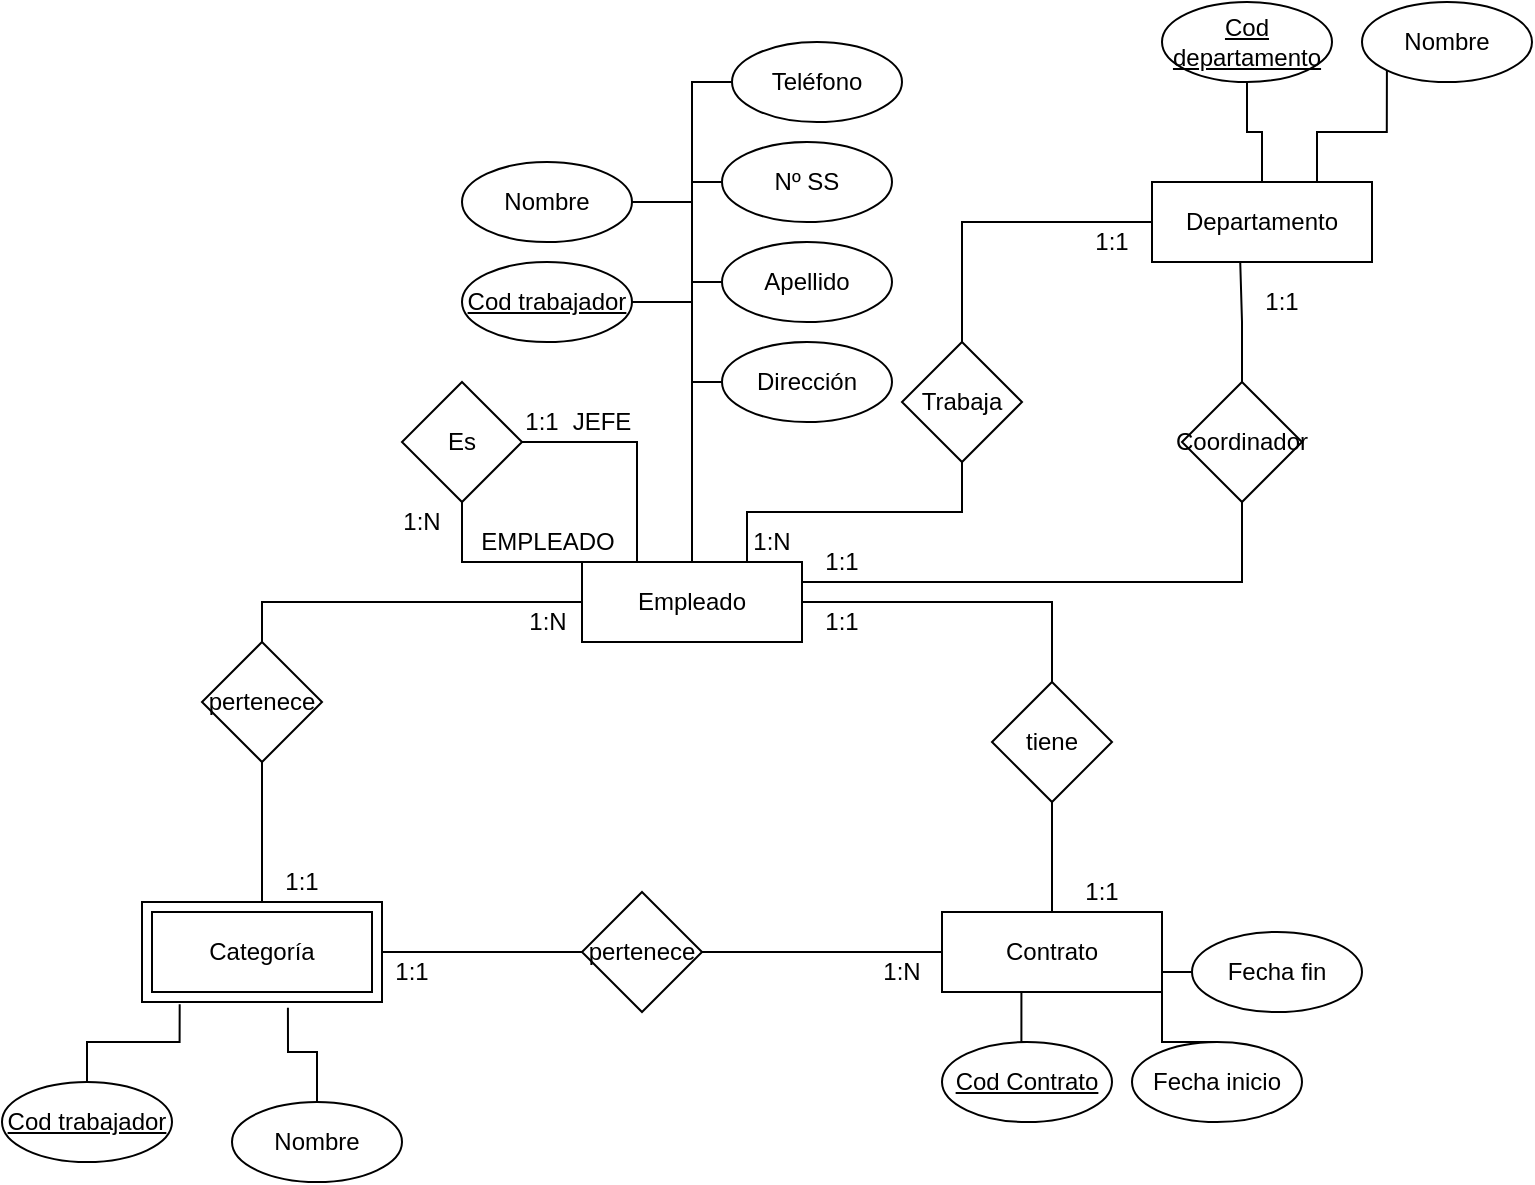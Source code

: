 <mxfile version="14.4.0" type="device"><diagram id="C5RBs43oDa-KdzZeNtuy" name="Page-1"><mxGraphModel dx="854" dy="549" grid="1" gridSize="10" guides="1" tooltips="1" connect="1" arrows="1" fold="1" page="1" pageScale="1" pageWidth="16000" pageHeight="1600" math="0" shadow="0"><root><mxCell id="WIyWlLk6GJQsqaUBKTNV-0"/><mxCell id="WIyWlLk6GJQsqaUBKTNV-1" parent="WIyWlLk6GJQsqaUBKTNV-0"/><mxCell id="bEudFNRqQL8l6KryWMXN-420" style="edgeStyle=orthogonalEdgeStyle;rounded=0;orthogonalLoop=1;jettySize=auto;html=1;exitX=0;exitY=0.5;exitDx=0;exitDy=0;entryX=0.5;entryY=0;entryDx=0;entryDy=0;endArrow=none;endFill=0;" edge="1" parent="WIyWlLk6GJQsqaUBKTNV-1" source="bEudFNRqQL8l6KryWMXN-378" target="bEudFNRqQL8l6KryWMXN-382"><mxGeometry relative="1" as="geometry"><Array as="points"><mxPoint x="635" y="180"/></Array></mxGeometry></mxCell><mxCell id="bEudFNRqQL8l6KryWMXN-378" value="Nº SS" style="ellipse;whiteSpace=wrap;html=1;" vertex="1" parent="WIyWlLk6GJQsqaUBKTNV-1"><mxGeometry x="650" y="160" width="85" height="40" as="geometry"/></mxCell><mxCell id="bEudFNRqQL8l6KryWMXN-418" style="edgeStyle=orthogonalEdgeStyle;rounded=0;orthogonalLoop=1;jettySize=auto;html=1;exitX=1;exitY=0.5;exitDx=0;exitDy=0;entryX=0.5;entryY=0;entryDx=0;entryDy=0;endArrow=none;endFill=0;" edge="1" parent="WIyWlLk6GJQsqaUBKTNV-1" source="bEudFNRqQL8l6KryWMXN-379" target="bEudFNRqQL8l6KryWMXN-382"><mxGeometry relative="1" as="geometry"/></mxCell><mxCell id="bEudFNRqQL8l6KryWMXN-379" value="&lt;u&gt;Cod trabajador&lt;/u&gt;" style="ellipse;whiteSpace=wrap;html=1;" vertex="1" parent="WIyWlLk6GJQsqaUBKTNV-1"><mxGeometry x="520" y="220" width="85" height="40" as="geometry"/></mxCell><mxCell id="bEudFNRqQL8l6KryWMXN-380" value="1:N" style="text;html=1;strokeColor=none;fillColor=none;align=center;verticalAlign=middle;whiteSpace=wrap;rounded=0;" vertex="1" parent="WIyWlLk6GJQsqaUBKTNV-1"><mxGeometry x="480" y="340" width="40" height="20" as="geometry"/></mxCell><mxCell id="bEudFNRqQL8l6KryWMXN-401" style="edgeStyle=orthogonalEdgeStyle;rounded=0;orthogonalLoop=1;jettySize=auto;html=1;exitX=0.5;exitY=0;exitDx=0;exitDy=0;entryX=0.401;entryY=0.997;entryDx=0;entryDy=0;entryPerimeter=0;endArrow=none;endFill=0;" edge="1" parent="WIyWlLk6GJQsqaUBKTNV-1" source="bEudFNRqQL8l6KryWMXN-381" target="bEudFNRqQL8l6KryWMXN-385"><mxGeometry relative="1" as="geometry"/></mxCell><mxCell id="bEudFNRqQL8l6KryWMXN-381" value="Coordinador" style="rhombus;whiteSpace=wrap;html=1;" vertex="1" parent="WIyWlLk6GJQsqaUBKTNV-1"><mxGeometry x="880" y="280" width="60" height="60" as="geometry"/></mxCell><mxCell id="bEudFNRqQL8l6KryWMXN-397" style="edgeStyle=orthogonalEdgeStyle;rounded=0;orthogonalLoop=1;jettySize=auto;html=1;exitX=1;exitY=0.5;exitDx=0;exitDy=0;entryX=0.5;entryY=0;entryDx=0;entryDy=0;endArrow=none;endFill=0;" edge="1" parent="WIyWlLk6GJQsqaUBKTNV-1" source="bEudFNRqQL8l6KryWMXN-382" target="bEudFNRqQL8l6KryWMXN-396"><mxGeometry relative="1" as="geometry"/></mxCell><mxCell id="bEudFNRqQL8l6KryWMXN-400" style="edgeStyle=orthogonalEdgeStyle;rounded=0;orthogonalLoop=1;jettySize=auto;html=1;exitX=1;exitY=0.25;exitDx=0;exitDy=0;entryX=0.5;entryY=1;entryDx=0;entryDy=0;endArrow=none;endFill=0;" edge="1" parent="WIyWlLk6GJQsqaUBKTNV-1" source="bEudFNRqQL8l6KryWMXN-382" target="bEudFNRqQL8l6KryWMXN-381"><mxGeometry relative="1" as="geometry"/></mxCell><mxCell id="bEudFNRqQL8l6KryWMXN-404" style="edgeStyle=orthogonalEdgeStyle;rounded=0;orthogonalLoop=1;jettySize=auto;html=1;exitX=0.75;exitY=0;exitDx=0;exitDy=0;entryX=0.5;entryY=1;entryDx=0;entryDy=0;endArrow=none;endFill=0;" edge="1" parent="WIyWlLk6GJQsqaUBKTNV-1" source="bEudFNRqQL8l6KryWMXN-382" target="bEudFNRqQL8l6KryWMXN-403"><mxGeometry relative="1" as="geometry"/></mxCell><mxCell id="bEudFNRqQL8l6KryWMXN-382" value="Empleado" style="rounded=0;whiteSpace=wrap;html=1;" vertex="1" parent="WIyWlLk6GJQsqaUBKTNV-1"><mxGeometry x="580" y="370" width="110" height="40" as="geometry"/></mxCell><mxCell id="bEudFNRqQL8l6KryWMXN-383" value="Artículo" style="rounded=0;whiteSpace=wrap;html=1;" vertex="1" parent="WIyWlLk6GJQsqaUBKTNV-1"><mxGeometry x="360" y="540" width="120" height="50" as="geometry"/></mxCell><mxCell id="bEudFNRqQL8l6KryWMXN-384" value="Contrato" style="rounded=0;whiteSpace=wrap;html=1;" vertex="1" parent="WIyWlLk6GJQsqaUBKTNV-1"><mxGeometry x="760" y="545" width="110" height="40" as="geometry"/></mxCell><mxCell id="bEudFNRqQL8l6KryWMXN-385" value="Departamento" style="rounded=0;whiteSpace=wrap;html=1;" vertex="1" parent="WIyWlLk6GJQsqaUBKTNV-1"><mxGeometry x="865" y="180" width="110" height="40" as="geometry"/></mxCell><mxCell id="bEudFNRqQL8l6KryWMXN-386" value="Categoría" style="rounded=0;whiteSpace=wrap;html=1;" vertex="1" parent="WIyWlLk6GJQsqaUBKTNV-1"><mxGeometry x="365" y="545" width="110" height="40" as="geometry"/></mxCell><mxCell id="bEudFNRqQL8l6KryWMXN-388" style="edgeStyle=orthogonalEdgeStyle;rounded=0;orthogonalLoop=1;jettySize=auto;html=1;exitX=0.5;exitY=1;exitDx=0;exitDy=0;endArrow=none;endFill=0;" edge="1" parent="WIyWlLk6GJQsqaUBKTNV-1" source="bEudFNRqQL8l6KryWMXN-387" target="bEudFNRqQL8l6KryWMXN-383"><mxGeometry relative="1" as="geometry"/></mxCell><mxCell id="bEudFNRqQL8l6KryWMXN-389" style="edgeStyle=orthogonalEdgeStyle;rounded=0;orthogonalLoop=1;jettySize=auto;html=1;exitX=0.5;exitY=0;exitDx=0;exitDy=0;entryX=0;entryY=0.5;entryDx=0;entryDy=0;endArrow=none;endFill=0;" edge="1" parent="WIyWlLk6GJQsqaUBKTNV-1" source="bEudFNRqQL8l6KryWMXN-387" target="bEudFNRqQL8l6KryWMXN-382"><mxGeometry relative="1" as="geometry"/></mxCell><mxCell id="bEudFNRqQL8l6KryWMXN-387" value="pertenece" style="rhombus;whiteSpace=wrap;html=1;" vertex="1" parent="WIyWlLk6GJQsqaUBKTNV-1"><mxGeometry x="390" y="410" width="60" height="60" as="geometry"/></mxCell><mxCell id="bEudFNRqQL8l6KryWMXN-391" style="edgeStyle=orthogonalEdgeStyle;rounded=0;orthogonalLoop=1;jettySize=auto;html=1;exitX=0.5;exitY=1;exitDx=0;exitDy=0;entryX=0;entryY=0;entryDx=0;entryDy=0;endArrow=none;endFill=0;" edge="1" parent="WIyWlLk6GJQsqaUBKTNV-1" source="bEudFNRqQL8l6KryWMXN-390" target="bEudFNRqQL8l6KryWMXN-382"><mxGeometry relative="1" as="geometry"><Array as="points"><mxPoint x="520" y="370"/></Array></mxGeometry></mxCell><mxCell id="bEudFNRqQL8l6KryWMXN-392" style="edgeStyle=orthogonalEdgeStyle;rounded=0;orthogonalLoop=1;jettySize=auto;html=1;exitX=1;exitY=0.5;exitDx=0;exitDy=0;entryX=0.25;entryY=0;entryDx=0;entryDy=0;endArrow=none;endFill=0;" edge="1" parent="WIyWlLk6GJQsqaUBKTNV-1" source="bEudFNRqQL8l6KryWMXN-390" target="bEudFNRqQL8l6KryWMXN-382"><mxGeometry relative="1" as="geometry"/></mxCell><mxCell id="bEudFNRqQL8l6KryWMXN-390" value="Es" style="rhombus;whiteSpace=wrap;html=1;" vertex="1" parent="WIyWlLk6GJQsqaUBKTNV-1"><mxGeometry x="490" y="280" width="60" height="60" as="geometry"/></mxCell><mxCell id="bEudFNRqQL8l6KryWMXN-394" style="edgeStyle=orthogonalEdgeStyle;rounded=0;orthogonalLoop=1;jettySize=auto;html=1;exitX=0;exitY=0.5;exitDx=0;exitDy=0;entryX=1;entryY=0.5;entryDx=0;entryDy=0;endArrow=none;endFill=0;" edge="1" parent="WIyWlLk6GJQsqaUBKTNV-1" source="bEudFNRqQL8l6KryWMXN-393" target="bEudFNRqQL8l6KryWMXN-383"><mxGeometry relative="1" as="geometry"/></mxCell><mxCell id="bEudFNRqQL8l6KryWMXN-395" style="edgeStyle=orthogonalEdgeStyle;rounded=0;orthogonalLoop=1;jettySize=auto;html=1;exitX=1;exitY=0.5;exitDx=0;exitDy=0;entryX=0;entryY=0.5;entryDx=0;entryDy=0;endArrow=none;endFill=0;" edge="1" parent="WIyWlLk6GJQsqaUBKTNV-1" source="bEudFNRqQL8l6KryWMXN-393" target="bEudFNRqQL8l6KryWMXN-384"><mxGeometry relative="1" as="geometry"/></mxCell><mxCell id="bEudFNRqQL8l6KryWMXN-393" value="pertenece" style="rhombus;whiteSpace=wrap;html=1;" vertex="1" parent="WIyWlLk6GJQsqaUBKTNV-1"><mxGeometry x="580" y="535" width="60" height="60" as="geometry"/></mxCell><mxCell id="bEudFNRqQL8l6KryWMXN-398" style="edgeStyle=orthogonalEdgeStyle;rounded=0;orthogonalLoop=1;jettySize=auto;html=1;exitX=0.5;exitY=1;exitDx=0;exitDy=0;entryX=0.5;entryY=0;entryDx=0;entryDy=0;endArrow=none;endFill=0;" edge="1" parent="WIyWlLk6GJQsqaUBKTNV-1" source="bEudFNRqQL8l6KryWMXN-396" target="bEudFNRqQL8l6KryWMXN-384"><mxGeometry relative="1" as="geometry"/></mxCell><mxCell id="bEudFNRqQL8l6KryWMXN-396" value="tiene" style="rhombus;whiteSpace=wrap;html=1;" vertex="1" parent="WIyWlLk6GJQsqaUBKTNV-1"><mxGeometry x="785" y="430" width="60" height="60" as="geometry"/></mxCell><mxCell id="bEudFNRqQL8l6KryWMXN-405" style="edgeStyle=orthogonalEdgeStyle;rounded=0;orthogonalLoop=1;jettySize=auto;html=1;exitX=0.5;exitY=0;exitDx=0;exitDy=0;entryX=0;entryY=0.5;entryDx=0;entryDy=0;endArrow=none;endFill=0;" edge="1" parent="WIyWlLk6GJQsqaUBKTNV-1" source="bEudFNRqQL8l6KryWMXN-403" target="bEudFNRqQL8l6KryWMXN-385"><mxGeometry relative="1" as="geometry"/></mxCell><mxCell id="bEudFNRqQL8l6KryWMXN-403" value="Trabaja" style="rhombus;whiteSpace=wrap;html=1;" vertex="1" parent="WIyWlLk6GJQsqaUBKTNV-1"><mxGeometry x="740" y="260" width="60" height="60" as="geometry"/></mxCell><mxCell id="bEudFNRqQL8l6KryWMXN-419" style="edgeStyle=orthogonalEdgeStyle;rounded=0;orthogonalLoop=1;jettySize=auto;html=1;exitX=1;exitY=0.5;exitDx=0;exitDy=0;entryX=0.5;entryY=0;entryDx=0;entryDy=0;endArrow=none;endFill=0;" edge="1" parent="WIyWlLk6GJQsqaUBKTNV-1" source="bEudFNRqQL8l6KryWMXN-407" target="bEudFNRqQL8l6KryWMXN-382"><mxGeometry relative="1" as="geometry"/></mxCell><mxCell id="bEudFNRqQL8l6KryWMXN-407" value="Nombre" style="ellipse;whiteSpace=wrap;html=1;" vertex="1" parent="WIyWlLk6GJQsqaUBKTNV-1"><mxGeometry x="520" y="170" width="85" height="40" as="geometry"/></mxCell><mxCell id="bEudFNRqQL8l6KryWMXN-421" style="edgeStyle=orthogonalEdgeStyle;rounded=0;orthogonalLoop=1;jettySize=auto;html=1;exitX=0;exitY=0.5;exitDx=0;exitDy=0;entryX=0.5;entryY=0;entryDx=0;entryDy=0;endArrow=none;endFill=0;" edge="1" parent="WIyWlLk6GJQsqaUBKTNV-1" source="bEudFNRqQL8l6KryWMXN-410" target="bEudFNRqQL8l6KryWMXN-382"><mxGeometry relative="1" as="geometry"><Array as="points"><mxPoint x="635" y="230"/></Array></mxGeometry></mxCell><mxCell id="bEudFNRqQL8l6KryWMXN-410" value="Apellido" style="ellipse;whiteSpace=wrap;html=1;" vertex="1" parent="WIyWlLk6GJQsqaUBKTNV-1"><mxGeometry x="650" y="210" width="85" height="40" as="geometry"/></mxCell><mxCell id="bEudFNRqQL8l6KryWMXN-414" style="edgeStyle=orthogonalEdgeStyle;rounded=0;orthogonalLoop=1;jettySize=auto;html=1;exitX=0;exitY=0.5;exitDx=0;exitDy=0;entryX=0.5;entryY=0;entryDx=0;entryDy=0;endArrow=none;endFill=0;" edge="1" parent="WIyWlLk6GJQsqaUBKTNV-1" source="bEudFNRqQL8l6KryWMXN-412" target="bEudFNRqQL8l6KryWMXN-382"><mxGeometry relative="1" as="geometry"><Array as="points"><mxPoint x="635" y="280"/></Array></mxGeometry></mxCell><mxCell id="bEudFNRqQL8l6KryWMXN-412" value="Dirección" style="ellipse;whiteSpace=wrap;html=1;" vertex="1" parent="WIyWlLk6GJQsqaUBKTNV-1"><mxGeometry x="650" y="260" width="85" height="40" as="geometry"/></mxCell><mxCell id="bEudFNRqQL8l6KryWMXN-417" style="edgeStyle=orthogonalEdgeStyle;rounded=0;orthogonalLoop=1;jettySize=auto;html=1;exitX=0;exitY=0.5;exitDx=0;exitDy=0;entryX=0.5;entryY=0;entryDx=0;entryDy=0;endArrow=none;endFill=0;" edge="1" parent="WIyWlLk6GJQsqaUBKTNV-1" source="bEudFNRqQL8l6KryWMXN-415" target="bEudFNRqQL8l6KryWMXN-382"><mxGeometry relative="1" as="geometry"/></mxCell><mxCell id="bEudFNRqQL8l6KryWMXN-415" value="Teléfono" style="ellipse;whiteSpace=wrap;html=1;" vertex="1" parent="WIyWlLk6GJQsqaUBKTNV-1"><mxGeometry x="655" y="110" width="85" height="40" as="geometry"/></mxCell><mxCell id="bEudFNRqQL8l6KryWMXN-422" value="JEFE" style="text;html=1;strokeColor=none;fillColor=none;align=center;verticalAlign=middle;whiteSpace=wrap;rounded=0;" vertex="1" parent="WIyWlLk6GJQsqaUBKTNV-1"><mxGeometry x="570" y="290" width="40" height="20" as="geometry"/></mxCell><mxCell id="bEudFNRqQL8l6KryWMXN-423" value="EMPLEADO" style="text;html=1;strokeColor=none;fillColor=none;align=center;verticalAlign=middle;whiteSpace=wrap;rounded=0;" vertex="1" parent="WIyWlLk6GJQsqaUBKTNV-1"><mxGeometry x="542.5" y="350" width="40" height="20" as="geometry"/></mxCell><mxCell id="bEudFNRqQL8l6KryWMXN-426" value="1:1" style="text;html=1;strokeColor=none;fillColor=none;align=center;verticalAlign=middle;whiteSpace=wrap;rounded=0;" vertex="1" parent="WIyWlLk6GJQsqaUBKTNV-1"><mxGeometry x="540" y="290" width="40" height="20" as="geometry"/></mxCell><mxCell id="bEudFNRqQL8l6KryWMXN-428" value="" style="edgeStyle=orthogonalEdgeStyle;rounded=0;orthogonalLoop=1;jettySize=auto;html=1;endArrow=none;endFill=0;" edge="1" parent="WIyWlLk6GJQsqaUBKTNV-1" source="bEudFNRqQL8l6KryWMXN-427" target="bEudFNRqQL8l6KryWMXN-385"><mxGeometry relative="1" as="geometry"/></mxCell><mxCell id="bEudFNRqQL8l6KryWMXN-427" value="&lt;u&gt;Cod departamento&lt;/u&gt;" style="ellipse;whiteSpace=wrap;html=1;" vertex="1" parent="WIyWlLk6GJQsqaUBKTNV-1"><mxGeometry x="870" y="90" width="85" height="40" as="geometry"/></mxCell><mxCell id="bEudFNRqQL8l6KryWMXN-430" style="edgeStyle=orthogonalEdgeStyle;rounded=0;orthogonalLoop=1;jettySize=auto;html=1;exitX=0;exitY=1;exitDx=0;exitDy=0;entryX=0.75;entryY=0;entryDx=0;entryDy=0;endArrow=none;endFill=0;" edge="1" parent="WIyWlLk6GJQsqaUBKTNV-1" source="bEudFNRqQL8l6KryWMXN-429" target="bEudFNRqQL8l6KryWMXN-385"><mxGeometry relative="1" as="geometry"/></mxCell><mxCell id="bEudFNRqQL8l6KryWMXN-429" value="Nombre" style="ellipse;whiteSpace=wrap;html=1;" vertex="1" parent="WIyWlLk6GJQsqaUBKTNV-1"><mxGeometry x="970" y="90" width="85" height="40" as="geometry"/></mxCell><mxCell id="bEudFNRqQL8l6KryWMXN-431" value="1:1" style="text;html=1;strokeColor=none;fillColor=none;align=center;verticalAlign=middle;whiteSpace=wrap;rounded=0;" vertex="1" parent="WIyWlLk6GJQsqaUBKTNV-1"><mxGeometry x="825" y="200" width="40" height="20" as="geometry"/></mxCell><mxCell id="bEudFNRqQL8l6KryWMXN-432" value="1:N" style="text;html=1;strokeColor=none;fillColor=none;align=center;verticalAlign=middle;whiteSpace=wrap;rounded=0;" vertex="1" parent="WIyWlLk6GJQsqaUBKTNV-1"><mxGeometry x="655" y="350" width="40" height="20" as="geometry"/></mxCell><mxCell id="bEudFNRqQL8l6KryWMXN-433" value="1:1" style="text;html=1;strokeColor=none;fillColor=none;align=center;verticalAlign=middle;whiteSpace=wrap;rounded=0;" vertex="1" parent="WIyWlLk6GJQsqaUBKTNV-1"><mxGeometry x="690" y="360" width="40" height="20" as="geometry"/></mxCell><mxCell id="bEudFNRqQL8l6KryWMXN-434" value="1:1" style="text;html=1;strokeColor=none;fillColor=none;align=center;verticalAlign=middle;whiteSpace=wrap;rounded=0;" vertex="1" parent="WIyWlLk6GJQsqaUBKTNV-1"><mxGeometry x="910" y="230" width="40" height="20" as="geometry"/></mxCell><mxCell id="bEudFNRqQL8l6KryWMXN-435" value="1:1" style="text;html=1;strokeColor=none;fillColor=none;align=center;verticalAlign=middle;whiteSpace=wrap;rounded=0;" vertex="1" parent="WIyWlLk6GJQsqaUBKTNV-1"><mxGeometry x="690" y="390" width="40" height="20" as="geometry"/></mxCell><mxCell id="bEudFNRqQL8l6KryWMXN-436" value="1:N" style="text;html=1;strokeColor=none;fillColor=none;align=center;verticalAlign=middle;whiteSpace=wrap;rounded=0;" vertex="1" parent="WIyWlLk6GJQsqaUBKTNV-1"><mxGeometry x="720" y="565" width="40" height="20" as="geometry"/></mxCell><mxCell id="bEudFNRqQL8l6KryWMXN-437" value="1:1" style="text;html=1;strokeColor=none;fillColor=none;align=center;verticalAlign=middle;whiteSpace=wrap;rounded=0;" vertex="1" parent="WIyWlLk6GJQsqaUBKTNV-1"><mxGeometry x="820" y="525" width="40" height="20" as="geometry"/></mxCell><mxCell id="bEudFNRqQL8l6KryWMXN-438" value="1:1" style="text;html=1;strokeColor=none;fillColor=none;align=center;verticalAlign=middle;whiteSpace=wrap;rounded=0;" vertex="1" parent="WIyWlLk6GJQsqaUBKTNV-1"><mxGeometry x="475" y="565" width="40" height="20" as="geometry"/></mxCell><mxCell id="bEudFNRqQL8l6KryWMXN-439" value="1:1" style="text;html=1;strokeColor=none;fillColor=none;align=center;verticalAlign=middle;whiteSpace=wrap;rounded=0;" vertex="1" parent="WIyWlLk6GJQsqaUBKTNV-1"><mxGeometry x="420" y="520" width="40" height="20" as="geometry"/></mxCell><mxCell id="bEudFNRqQL8l6KryWMXN-440" value="1:N" style="text;html=1;strokeColor=none;fillColor=none;align=center;verticalAlign=middle;whiteSpace=wrap;rounded=0;" vertex="1" parent="WIyWlLk6GJQsqaUBKTNV-1"><mxGeometry x="542.5" y="390" width="40" height="20" as="geometry"/></mxCell><mxCell id="bEudFNRqQL8l6KryWMXN-444" style="edgeStyle=orthogonalEdgeStyle;rounded=0;orthogonalLoop=1;jettySize=auto;html=1;exitX=0.5;exitY=0;exitDx=0;exitDy=0;entryX=0.157;entryY=1.023;entryDx=0;entryDy=0;entryPerimeter=0;endArrow=none;endFill=0;" edge="1" parent="WIyWlLk6GJQsqaUBKTNV-1" source="bEudFNRqQL8l6KryWMXN-443" target="bEudFNRqQL8l6KryWMXN-383"><mxGeometry relative="1" as="geometry"/></mxCell><mxCell id="bEudFNRqQL8l6KryWMXN-443" value="&lt;u&gt;Cod trabajador&lt;/u&gt;" style="ellipse;whiteSpace=wrap;html=1;" vertex="1" parent="WIyWlLk6GJQsqaUBKTNV-1"><mxGeometry x="290" y="630" width="85" height="40" as="geometry"/></mxCell><mxCell id="bEudFNRqQL8l6KryWMXN-446" style="edgeStyle=orthogonalEdgeStyle;rounded=0;orthogonalLoop=1;jettySize=auto;html=1;exitX=0.5;exitY=0;exitDx=0;exitDy=0;entryX=0.608;entryY=1.057;entryDx=0;entryDy=0;entryPerimeter=0;endArrow=none;endFill=0;" edge="1" parent="WIyWlLk6GJQsqaUBKTNV-1" source="bEudFNRqQL8l6KryWMXN-445" target="bEudFNRqQL8l6KryWMXN-383"><mxGeometry relative="1" as="geometry"/></mxCell><mxCell id="bEudFNRqQL8l6KryWMXN-445" value="Nombre" style="ellipse;whiteSpace=wrap;html=1;" vertex="1" parent="WIyWlLk6GJQsqaUBKTNV-1"><mxGeometry x="405" y="640" width="85" height="40" as="geometry"/></mxCell><mxCell id="bEudFNRqQL8l6KryWMXN-449" style="edgeStyle=orthogonalEdgeStyle;rounded=0;orthogonalLoop=1;jettySize=auto;html=1;exitX=0.5;exitY=0;exitDx=0;exitDy=0;entryX=0.361;entryY=0.988;entryDx=0;entryDy=0;entryPerimeter=0;endArrow=none;endFill=0;" edge="1" parent="WIyWlLk6GJQsqaUBKTNV-1" source="bEudFNRqQL8l6KryWMXN-447" target="bEudFNRqQL8l6KryWMXN-384"><mxGeometry relative="1" as="geometry"/></mxCell><mxCell id="bEudFNRqQL8l6KryWMXN-447" value="&lt;u&gt;Cod Contrato&lt;/u&gt;" style="ellipse;whiteSpace=wrap;html=1;" vertex="1" parent="WIyWlLk6GJQsqaUBKTNV-1"><mxGeometry x="760" y="610" width="85" height="40" as="geometry"/></mxCell><mxCell id="bEudFNRqQL8l6KryWMXN-453" style="edgeStyle=orthogonalEdgeStyle;rounded=0;orthogonalLoop=1;jettySize=auto;html=1;exitX=0.5;exitY=0;exitDx=0;exitDy=0;entryX=1;entryY=1;entryDx=0;entryDy=0;endArrow=none;endFill=0;" edge="1" parent="WIyWlLk6GJQsqaUBKTNV-1" source="bEudFNRqQL8l6KryWMXN-450" target="bEudFNRqQL8l6KryWMXN-384"><mxGeometry relative="1" as="geometry"/></mxCell><mxCell id="bEudFNRqQL8l6KryWMXN-450" value="Fecha inicio" style="ellipse;whiteSpace=wrap;html=1;" vertex="1" parent="WIyWlLk6GJQsqaUBKTNV-1"><mxGeometry x="855" y="610" width="85" height="40" as="geometry"/></mxCell><mxCell id="bEudFNRqQL8l6KryWMXN-452" style="edgeStyle=orthogonalEdgeStyle;rounded=0;orthogonalLoop=1;jettySize=auto;html=1;exitX=0;exitY=0.5;exitDx=0;exitDy=0;entryX=1;entryY=0.5;entryDx=0;entryDy=0;endArrow=none;endFill=0;" edge="1" parent="WIyWlLk6GJQsqaUBKTNV-1" source="bEudFNRqQL8l6KryWMXN-451" target="bEudFNRqQL8l6KryWMXN-384"><mxGeometry relative="1" as="geometry"/></mxCell><mxCell id="bEudFNRqQL8l6KryWMXN-451" value="Fecha fin" style="ellipse;whiteSpace=wrap;html=1;" vertex="1" parent="WIyWlLk6GJQsqaUBKTNV-1"><mxGeometry x="885" y="555" width="85" height="40" as="geometry"/></mxCell></root></mxGraphModel></diagram></mxfile>